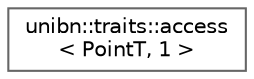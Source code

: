 digraph "Gráfico de jerarquía de clases"
{
 // LATEX_PDF_SIZE
  bgcolor="transparent";
  edge [fontname=Helvetica,fontsize=10,labelfontname=Helvetica,labelfontsize=10];
  node [fontname=Helvetica,fontsize=10,shape=box,height=0.2,width=0.4];
  rankdir="LR";
  Node0 [id="Node000000",label="unibn::traits::access\l\< PointT, 1 \>",height=0.2,width=0.4,color="grey40", fillcolor="white", style="filled",URL="$d0/d03/structunibn_1_1traits_1_1access_3_01_point_t_00_011_01_4.html",tooltip=" "];
}
